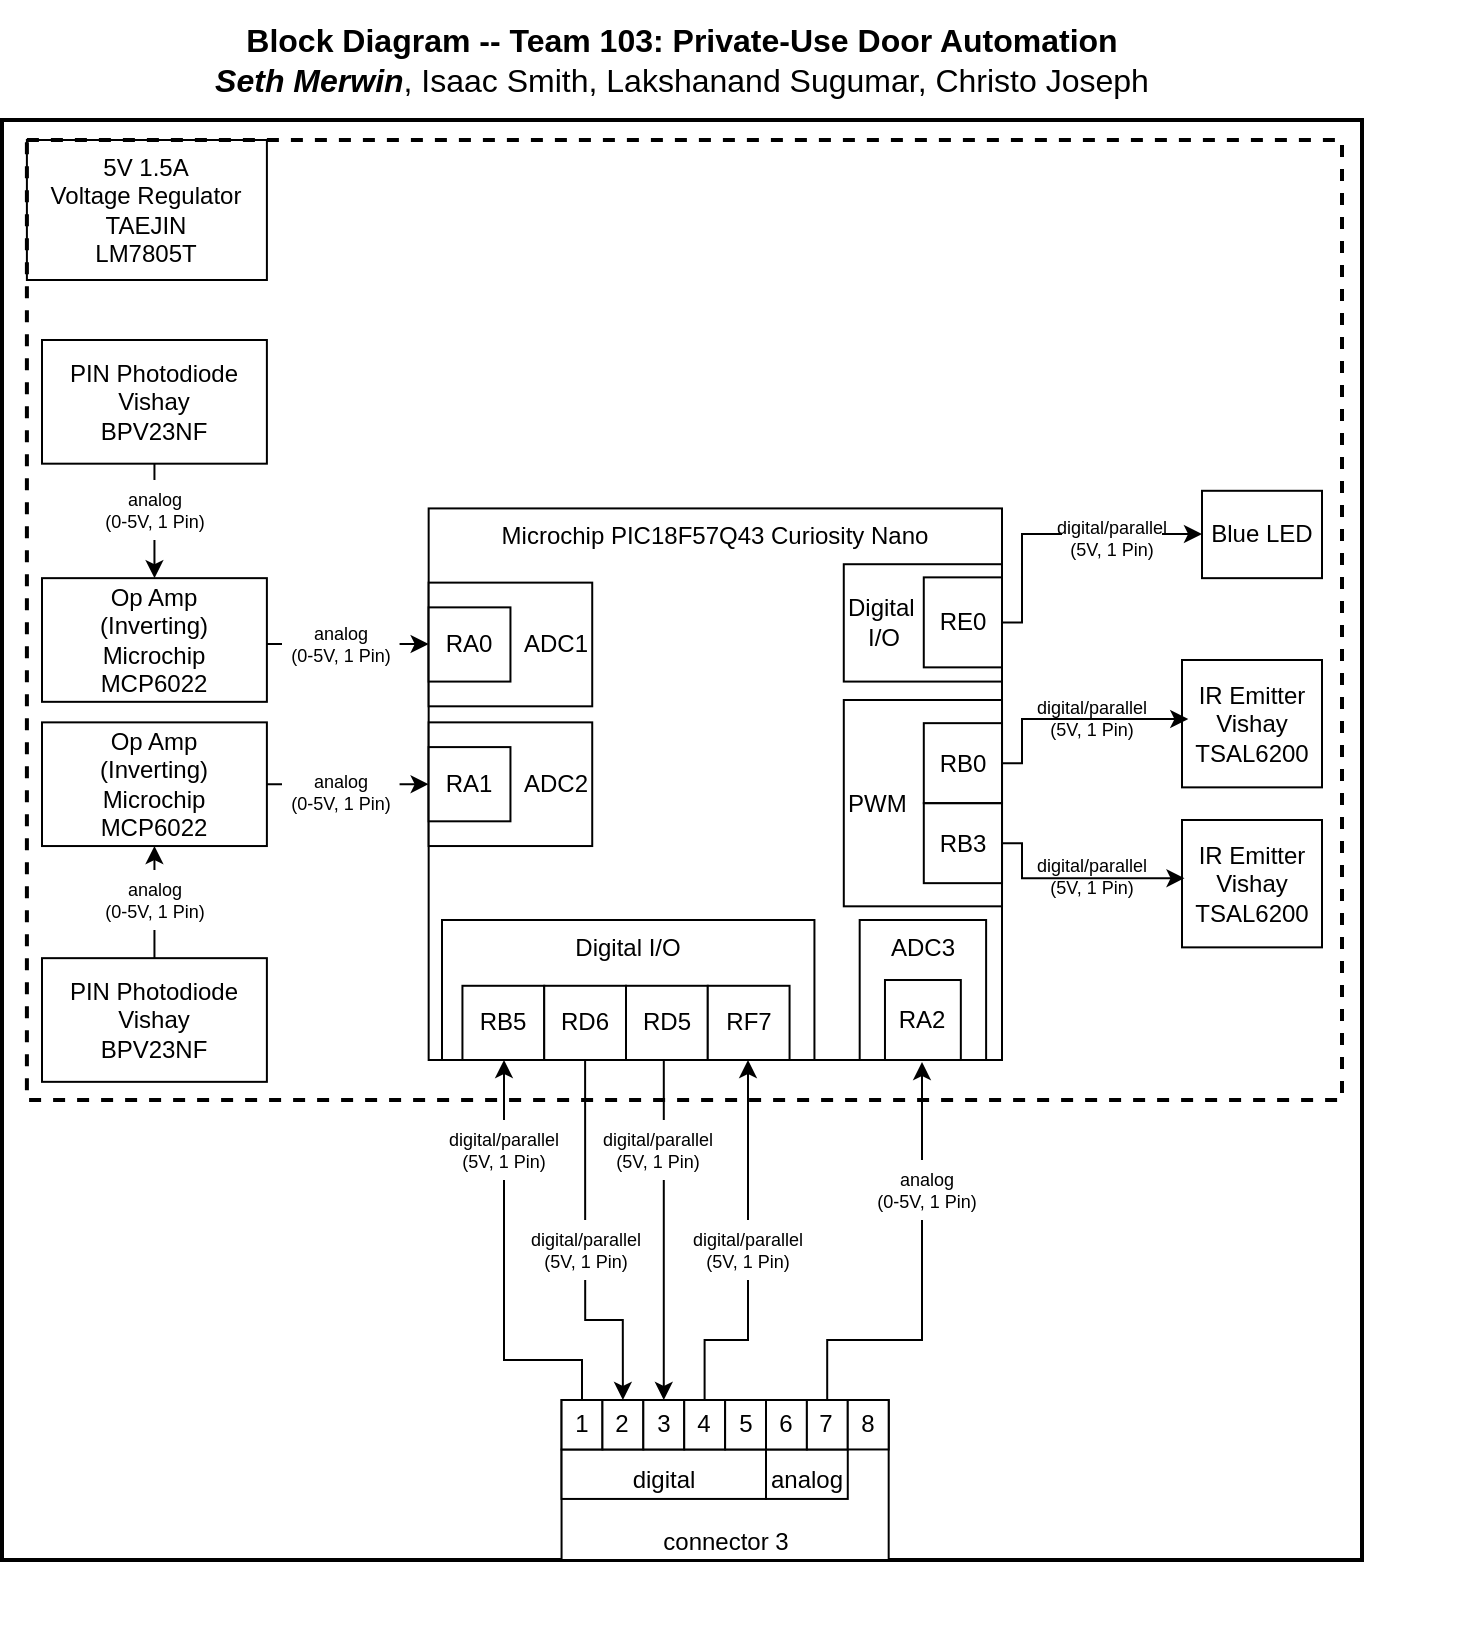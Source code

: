 <mxfile version="28.2.8">
  <diagram name="Page-1" id="hgV2WE_vq-kMDefhnzd4">
    <mxGraphModel grid="1" page="1" gridSize="10" guides="1" tooltips="1" connect="1" arrows="1" fold="1" pageScale="1" pageWidth="850" pageHeight="1100" math="0" shadow="0">
      <root>
        <mxCell id="0" />
        <mxCell id="1" parent="0" />
        <mxCell id="6swBmumY7SecbSZGO2hE-2" value="" style="rounded=0;whiteSpace=wrap;html=1;fillColor=none;verticalAlign=top;strokeWidth=2;" vertex="1" parent="1">
          <mxGeometry x="510" y="160" width="680" height="720" as="geometry" />
        </mxCell>
        <mxCell id="xc2jS8zjyYvJkJ2TT7Xu-1" value="" style="rounded=0;whiteSpace=wrap;html=1;fillColor=none;dashed=1;strokeWidth=2;" vertex="1" parent="1">
          <mxGeometry x="522.45" y="170" width="657.55" height="480" as="geometry" />
        </mxCell>
        <mxCell id="6swBmumY7SecbSZGO2hE-1" value="" style="group;align=center;strokeColor=none;" connectable="0" vertex="1" parent="1">
          <mxGeometry x="570" y="280" width="670" height="640" as="geometry" />
        </mxCell>
        <mxCell id="6swBmumY7SecbSZGO2hE-3" value="Microchip PIC18F57Q43 Curiosity Nano" style="rounded=0;whiteSpace=wrap;html=1;verticalAlign=top;fillColor=none;movable=1;resizable=1;rotatable=1;deletable=1;editable=1;locked=0;connectable=1;" vertex="1" parent="6swBmumY7SecbSZGO2hE-1">
          <mxGeometry x="153.33" y="74.21" width="286.67" height="275.79" as="geometry" />
        </mxCell>
        <mxCell id="6swBmumY7SecbSZGO2hE-4" value="Digital I/O" style="rounded=0;whiteSpace=wrap;html=1;fillColor=none;verticalAlign=top;" vertex="1" parent="6swBmumY7SecbSZGO2hE-1">
          <mxGeometry x="160" y="280" width="186.22" height="70" as="geometry" />
        </mxCell>
        <mxCell id="6swBmumY7SecbSZGO2hE-6" value="ADC1" style="rounded=0;whiteSpace=wrap;html=1;align=right;" vertex="1" parent="6swBmumY7SecbSZGO2hE-1">
          <mxGeometry x="153.333" y="111.316" width="81.778" height="61.842" as="geometry" />
        </mxCell>
        <mxCell id="6swBmumY7SecbSZGO2hE-7" value="RB5" style="rounded=0;whiteSpace=wrap;html=1;" vertex="1" parent="6swBmumY7SecbSZGO2hE-1">
          <mxGeometry x="170.22" y="312.897" width="40.889" height="37.105" as="geometry" />
        </mxCell>
        <mxCell id="6swBmumY7SecbSZGO2hE-8" value="" style="edgeStyle=orthogonalEdgeStyle;rounded=0;orthogonalLoop=1;jettySize=auto;html=1;entryX=0.5;entryY=0;entryDx=0;entryDy=0;exitX=0.5;exitY=1;exitDx=0;exitDy=0;" edge="1" parent="6swBmumY7SecbSZGO2hE-1" source="6swBmumY7SecbSZGO2hE-9" target="6swBmumY7SecbSZGO2hE-22">
          <mxGeometry relative="1" as="geometry">
            <Array as="points">
              <mxPoint x="232" y="480" />
              <mxPoint x="250" y="480" />
            </Array>
          </mxGeometry>
        </mxCell>
        <mxCell id="6swBmumY7SecbSZGO2hE-9" value="&lt;div&gt;RD6&lt;/div&gt;" style="rounded=0;whiteSpace=wrap;html=1;" vertex="1" parent="6swBmumY7SecbSZGO2hE-1">
          <mxGeometry x="211.109" y="312.897" width="40.889" height="37.105" as="geometry" />
        </mxCell>
        <mxCell id="6swBmumY7SecbSZGO2hE-10" value="" style="edgeStyle=orthogonalEdgeStyle;rounded=0;orthogonalLoop=1;jettySize=auto;html=1;entryX=0.5;entryY=0;entryDx=0;entryDy=0;exitX=0.5;exitY=1;exitDx=0;exitDy=0;" edge="1" parent="6swBmumY7SecbSZGO2hE-1" source="6swBmumY7SecbSZGO2hE-11" target="6swBmumY7SecbSZGO2hE-23">
          <mxGeometry relative="1" as="geometry">
            <Array as="points">
              <mxPoint x="271" y="350" />
            </Array>
          </mxGeometry>
        </mxCell>
        <mxCell id="6swBmumY7SecbSZGO2hE-11" value="RD5" style="rounded=0;whiteSpace=wrap;html=1;" vertex="1" parent="6swBmumY7SecbSZGO2hE-1">
          <mxGeometry x="251.998" y="312.897" width="40.889" height="37.105" as="geometry" />
        </mxCell>
        <mxCell id="6swBmumY7SecbSZGO2hE-12" value="RA0" style="rounded=0;whiteSpace=wrap;html=1;" vertex="1" parent="6swBmumY7SecbSZGO2hE-1">
          <mxGeometry x="153.333" y="123.684" width="40.889" height="37.105" as="geometry" />
        </mxCell>
        <mxCell id="6swBmumY7SecbSZGO2hE-13" value="&lt;div style=&quot;&quot;&gt;ADC3&lt;/div&gt;" style="rounded=0;whiteSpace=wrap;html=1;align=center;direction=north;verticalAlign=top;" vertex="1" parent="6swBmumY7SecbSZGO2hE-1">
          <mxGeometry x="368.843" y="280" width="63.214" height="70" as="geometry" />
        </mxCell>
        <mxCell id="6swBmumY7SecbSZGO2hE-14" value="&lt;div&gt;RA2&lt;/div&gt;" style="rounded=0;whiteSpace=wrap;html=1;direction=north;" vertex="1" parent="6swBmumY7SecbSZGO2hE-1">
          <mxGeometry x="381.485" y="310.004" width="37.93" height="40" as="geometry" />
        </mxCell>
        <mxCell id="6swBmumY7SecbSZGO2hE-46" value="" style="edgeStyle=orthogonalEdgeStyle;rounded=0;orthogonalLoop=1;jettySize=auto;html=1;" edge="1" parent="6swBmumY7SecbSZGO2hE-1" source="6swBmumY7SecbSZGO2hE-16" target="6swBmumY7SecbSZGO2hE-12">
          <mxGeometry relative="1" as="geometry">
            <Array as="points">
              <mxPoint x="90" y="142" />
              <mxPoint x="90" y="142" />
            </Array>
          </mxGeometry>
        </mxCell>
        <mxCell id="6swBmumY7SecbSZGO2hE-16" value="&lt;div&gt;Op Amp&lt;/div&gt;&lt;div&gt;&lt;span style=&quot;background-color: transparent; color: light-dark(rgb(0, 0, 0), rgb(255, 255, 255));&quot;&gt;(Inverting)&lt;/span&gt;&lt;/div&gt;&lt;div&gt;&lt;span style=&quot;background-color: transparent; color: light-dark(rgb(0, 0, 0), rgb(255, 255, 255));&quot;&gt;Microchip&lt;/span&gt;&lt;/div&gt;&lt;div&gt;MCP6022&lt;/div&gt;" style="rounded=0;whiteSpace=wrap;html=1;" vertex="1" parent="6swBmumY7SecbSZGO2hE-1">
          <mxGeometry x="-39.998" y="109.076" width="112.444" height="61.842" as="geometry" />
        </mxCell>
        <mxCell id="6swBmumY7SecbSZGO2hE-17" value="" style="group" connectable="0" vertex="1" parent="6swBmumY7SecbSZGO2hE-1">
          <mxGeometry x="219.778" y="519.999" width="163.56" height="80" as="geometry" />
        </mxCell>
        <mxCell id="6swBmumY7SecbSZGO2hE-18" value="connector 3" style="rounded=0;whiteSpace=wrap;html=1;verticalAlign=bottom;" vertex="1" parent="6swBmumY7SecbSZGO2hE-17">
          <mxGeometry width="163.56" height="80" as="geometry" />
        </mxCell>
        <mxCell id="6swBmumY7SecbSZGO2hE-19" value="digital" style="rounded=0;whiteSpace=wrap;html=1;verticalAlign=bottom;" vertex="1" parent="6swBmumY7SecbSZGO2hE-17">
          <mxGeometry y="24.737" width="102.222" height="24.737" as="geometry" />
        </mxCell>
        <mxCell id="6swBmumY7SecbSZGO2hE-20" value="analog" style="rounded=0;whiteSpace=wrap;html=1;verticalAlign=bottom;" vertex="1" parent="6swBmumY7SecbSZGO2hE-17">
          <mxGeometry x="102.222" y="24.737" width="40.889" height="24.737" as="geometry" />
        </mxCell>
        <mxCell id="6swBmumY7SecbSZGO2hE-21" value="1" style="rounded=0;whiteSpace=wrap;html=1;" vertex="1" parent="6swBmumY7SecbSZGO2hE-17">
          <mxGeometry width="20.444" height="24.737" as="geometry" />
        </mxCell>
        <mxCell id="6swBmumY7SecbSZGO2hE-22" value="2" style="rounded=0;whiteSpace=wrap;html=1;" vertex="1" parent="6swBmumY7SecbSZGO2hE-17">
          <mxGeometry x="20.444" width="20.444" height="24.737" as="geometry" />
        </mxCell>
        <mxCell id="6swBmumY7SecbSZGO2hE-23" value="3" style="rounded=0;whiteSpace=wrap;html=1;" vertex="1" parent="6swBmumY7SecbSZGO2hE-17">
          <mxGeometry x="40.889" width="20.444" height="24.737" as="geometry" />
        </mxCell>
        <mxCell id="6swBmumY7SecbSZGO2hE-24" value="4" style="rounded=0;whiteSpace=wrap;html=1;" vertex="1" parent="6swBmumY7SecbSZGO2hE-17">
          <mxGeometry x="61.333" width="20.444" height="24.737" as="geometry" />
        </mxCell>
        <mxCell id="6swBmumY7SecbSZGO2hE-25" value="5" style="rounded=0;whiteSpace=wrap;html=1;" vertex="1" parent="6swBmumY7SecbSZGO2hE-17">
          <mxGeometry x="81.778" width="20.444" height="24.737" as="geometry" />
        </mxCell>
        <mxCell id="6swBmumY7SecbSZGO2hE-26" value="6" style="rounded=0;whiteSpace=wrap;html=1;" vertex="1" parent="6swBmumY7SecbSZGO2hE-17">
          <mxGeometry x="102.222" width="20.444" height="24.737" as="geometry" />
        </mxCell>
        <mxCell id="6swBmumY7SecbSZGO2hE-27" value="7" style="rounded=0;whiteSpace=wrap;html=1;" vertex="1" parent="6swBmumY7SecbSZGO2hE-17">
          <mxGeometry x="122.667" width="20.444" height="24.737" as="geometry" />
        </mxCell>
        <mxCell id="6swBmumY7SecbSZGO2hE-28" value="8" style="rounded=0;whiteSpace=wrap;html=1;" vertex="1" parent="6swBmumY7SecbSZGO2hE-17">
          <mxGeometry x="143.111" width="20.444" height="24.737" as="geometry" />
        </mxCell>
        <mxCell id="6swBmumY7SecbSZGO2hE-30" value="ADC2" style="rounded=0;whiteSpace=wrap;html=1;align=right;" vertex="1" parent="6swBmumY7SecbSZGO2hE-1">
          <mxGeometry x="153.333" y="181.18" width="81.778" height="61.842" as="geometry" />
        </mxCell>
        <mxCell id="6swBmumY7SecbSZGO2hE-31" value="RA1" style="rounded=0;whiteSpace=wrap;html=1;" vertex="1" parent="6swBmumY7SecbSZGO2hE-1">
          <mxGeometry x="153.333" y="193.55" width="40.889" height="37.105" as="geometry" />
        </mxCell>
        <mxCell id="6swBmumY7SecbSZGO2hE-32" style="edgeStyle=orthogonalEdgeStyle;rounded=0;orthogonalLoop=1;jettySize=auto;html=1;exitX=1;exitY=0.5;exitDx=0;exitDy=0;entryX=0;entryY=0.5;entryDx=0;entryDy=0;" edge="1" parent="6swBmumY7SecbSZGO2hE-1" source="6swBmumY7SecbSZGO2hE-33" target="6swBmumY7SecbSZGO2hE-3">
          <mxGeometry relative="1" as="geometry" />
        </mxCell>
        <mxCell id="6swBmumY7SecbSZGO2hE-33" value="&lt;div&gt;Op Amp&lt;/div&gt;&lt;div&gt;(Inverting)&lt;/div&gt;&lt;div&gt;&lt;div&gt;&lt;span style=&quot;background-color: light-dark(#ffffff, var(--ge-dark-color, #121212));&quot;&gt;Microchip&lt;/span&gt;&lt;/div&gt;&lt;/div&gt;&lt;div&gt;&lt;span style=&quot;background-color: light-dark(#ffffff, var(--ge-dark-color, #121212));&quot;&gt;MCP6022&lt;/span&gt;&lt;/div&gt;" style="rounded=0;whiteSpace=wrap;html=1;" vertex="1" parent="6swBmumY7SecbSZGO2hE-1">
          <mxGeometry x="-39.998" y="181.18" width="112.444" height="61.842" as="geometry" />
        </mxCell>
        <mxCell id="6swBmumY7SecbSZGO2hE-34" value="" style="edgeStyle=orthogonalEdgeStyle;rounded=0;orthogonalLoop=1;jettySize=auto;html=1;" edge="1" parent="6swBmumY7SecbSZGO2hE-1" source="6swBmumY7SecbSZGO2hE-35" target="6swBmumY7SecbSZGO2hE-33">
          <mxGeometry relative="1" as="geometry" />
        </mxCell>
        <mxCell id="6swBmumY7SecbSZGO2hE-35" value="&lt;div&gt;PIN Photodiode&lt;/div&gt;&lt;div&gt;Vishay&lt;/div&gt;&lt;div&gt;BPV23NF&lt;/div&gt;" style="rounded=0;whiteSpace=wrap;html=1;" vertex="1" parent="6swBmumY7SecbSZGO2hE-1">
          <mxGeometry x="-39.998" y="299.08" width="112.444" height="61.842" as="geometry" />
        </mxCell>
        <mxCell id="6swBmumY7SecbSZGO2hE-36" value="" style="edgeStyle=orthogonalEdgeStyle;rounded=0;orthogonalLoop=1;jettySize=auto;html=1;" edge="1" parent="6swBmumY7SecbSZGO2hE-1" source="6swBmumY7SecbSZGO2hE-21" target="6swBmumY7SecbSZGO2hE-7">
          <mxGeometry relative="1" as="geometry">
            <Array as="points">
              <mxPoint x="230" y="500" />
              <mxPoint x="191" y="500" />
            </Array>
          </mxGeometry>
        </mxCell>
        <mxCell id="6swBmumY7SecbSZGO2hE-37" value="" style="edgeStyle=orthogonalEdgeStyle;rounded=0;orthogonalLoop=1;jettySize=auto;html=1;" edge="1" parent="6swBmumY7SecbSZGO2hE-1" source="6swBmumY7SecbSZGO2hE-27">
          <mxGeometry relative="1" as="geometry">
            <mxPoint x="400" y="351" as="targetPoint" />
            <Array as="points">
              <mxPoint x="353" y="490" />
              <mxPoint x="400" y="490" />
            </Array>
          </mxGeometry>
        </mxCell>
        <mxCell id="6swBmumY7SecbSZGO2hE-38" value="&lt;div style=&quot;&quot;&gt;&lt;span style=&quot;background-color: transparent; color: light-dark(rgb(0, 0, 0), rgb(255, 255, 255));&quot;&gt;Digital&lt;/span&gt;&lt;/div&gt;&lt;div style=&quot;&quot;&gt;&amp;nbsp; &amp;nbsp;I/O&lt;/div&gt;" style="text;html=1;align=left;verticalAlign=middle;whiteSpace=wrap;rounded=0;strokeColor=default;" vertex="1" parent="6swBmumY7SecbSZGO2hE-1">
          <mxGeometry x="360.89" y="102.11" width="79.11" height="58.68" as="geometry" />
        </mxCell>
        <mxCell id="6swBmumY7SecbSZGO2hE-39" value="" style="edgeStyle=orthogonalEdgeStyle;rounded=0;orthogonalLoop=1;jettySize=auto;html=1;" edge="1" parent="6swBmumY7SecbSZGO2hE-1" source="6swBmumY7SecbSZGO2hE-40" target="6swBmumY7SecbSZGO2hE-41">
          <mxGeometry relative="1" as="geometry">
            <Array as="points">
              <mxPoint x="450" y="131" />
              <mxPoint x="450" y="87" />
            </Array>
          </mxGeometry>
        </mxCell>
        <mxCell id="6swBmumY7SecbSZGO2hE-40" value="RE0" style="text;html=1;align=center;verticalAlign=middle;whiteSpace=wrap;rounded=0;strokeColor=default;" vertex="1" parent="6swBmumY7SecbSZGO2hE-1">
          <mxGeometry x="400.89" y="108.68" width="39.11" height="45" as="geometry" />
        </mxCell>
        <mxCell id="6swBmumY7SecbSZGO2hE-41" value="Blue LED" style="text;html=1;align=center;verticalAlign=middle;whiteSpace=wrap;rounded=0;strokeColor=default;" vertex="1" parent="6swBmumY7SecbSZGO2hE-1">
          <mxGeometry x="540" y="65.4" width="60" height="43.68" as="geometry" />
        </mxCell>
        <mxCell id="6swBmumY7SecbSZGO2hE-42" value="RF7" style="rounded=0;whiteSpace=wrap;html=1;" vertex="1" parent="6swBmumY7SecbSZGO2hE-1">
          <mxGeometry x="292.888" y="312.897" width="40.889" height="37.105" as="geometry" />
        </mxCell>
        <mxCell id="6swBmumY7SecbSZGO2hE-43" value="" style="edgeStyle=orthogonalEdgeStyle;rounded=0;orthogonalLoop=1;jettySize=auto;html=1;" edge="1" parent="6swBmumY7SecbSZGO2hE-1" source="6swBmumY7SecbSZGO2hE-24" target="6swBmumY7SecbSZGO2hE-42">
          <mxGeometry relative="1" as="geometry">
            <Array as="points">
              <mxPoint x="291" y="490" />
              <mxPoint x="313" y="490" />
            </Array>
          </mxGeometry>
        </mxCell>
        <mxCell id="6swBmumY7SecbSZGO2hE-15" value="&lt;div&gt;&lt;span style=&quot;background-color: light-dark(#ffffff, var(--ge-dark-color, #121212)); color: light-dark(rgb(0, 0, 0), rgb(255, 255, 255));&quot;&gt;PIN Photodiode&lt;/span&gt;&lt;/div&gt;&lt;div&gt;&lt;span style=&quot;background-color: light-dark(#ffffff, var(--ge-dark-color, #121212)); color: light-dark(rgb(0, 0, 0), rgb(255, 255, 255));&quot;&gt;Vishay&lt;/span&gt;&lt;/div&gt;&lt;div&gt;&lt;div&gt;BPV23NF&lt;/div&gt;&lt;/div&gt;" style="rounded=0;whiteSpace=wrap;html=1;" vertex="1" parent="6swBmumY7SecbSZGO2hE-1">
          <mxGeometry x="-39.998" y="-10.002" width="112.444" height="61.842" as="geometry" />
        </mxCell>
        <mxCell id="6swBmumY7SecbSZGO2hE-29" value="" style="endArrow=classic;html=1;rounded=0;exitX=0.5;exitY=1;exitDx=0;exitDy=0;" edge="1" parent="6swBmumY7SecbSZGO2hE-1" source="6swBmumY7SecbSZGO2hE-15" target="6swBmumY7SecbSZGO2hE-16">
          <mxGeometry width="50" height="50" relative="1" as="geometry">
            <mxPoint x="122.667" y="482.368" as="sourcePoint" />
            <mxPoint x="173.778" y="420.526" as="targetPoint" />
          </mxGeometry>
        </mxCell>
        <mxCell id="6swBmumY7SecbSZGO2hE-47" value="digital/parallel&lt;div&gt;(5V, 1 Pin)&lt;/div&gt;" style="text;html=1;align=center;verticalAlign=middle;whiteSpace=wrap;rounded=0;fontSize=9;fillColor=default;" vertex="1" parent="6swBmumY7SecbSZGO2hE-1">
          <mxGeometry x="470" y="74.21" width="50" height="30" as="geometry" />
        </mxCell>
        <mxCell id="6swBmumY7SecbSZGO2hE-52" value="analog&lt;div&gt;(0-5V, 1 Pin)&lt;/div&gt;" style="text;html=1;align=center;verticalAlign=middle;whiteSpace=wrap;rounded=0;fontSize=9;fillColor=default;" vertex="1" parent="6swBmumY7SecbSZGO2hE-1">
          <mxGeometry x="-13.17" y="255" width="58.78" height="30" as="geometry" />
        </mxCell>
        <mxCell id="6swBmumY7SecbSZGO2hE-53" value="analog&lt;div&gt;(0-5V, 1 Pin)&lt;/div&gt;" style="text;html=1;align=center;verticalAlign=middle;whiteSpace=wrap;rounded=0;fontSize=9;fillColor=default;" vertex="1" parent="6swBmumY7SecbSZGO2hE-1">
          <mxGeometry x="-13.17" y="60" width="58.78" height="30" as="geometry" />
        </mxCell>
        <mxCell id="6swBmumY7SecbSZGO2hE-54" value="analog&lt;div&gt;(0-5V, 1 Pin)&lt;/div&gt;" style="text;html=1;align=center;verticalAlign=middle;whiteSpace=wrap;rounded=0;fontSize=9;fillColor=default;" vertex="1" parent="6swBmumY7SecbSZGO2hE-1">
          <mxGeometry x="80" y="127.24" width="58.78" height="30" as="geometry" />
        </mxCell>
        <mxCell id="6swBmumY7SecbSZGO2hE-55" value="analog&lt;div&gt;(0-5V, 1 Pin)&lt;/div&gt;" style="text;html=1;align=center;verticalAlign=middle;whiteSpace=wrap;rounded=0;fontSize=9;fillColor=default;" vertex="1" parent="6swBmumY7SecbSZGO2hE-1">
          <mxGeometry x="80" y="200.66" width="58.78" height="30" as="geometry" />
        </mxCell>
        <mxCell id="6swBmumY7SecbSZGO2hE-56" value="digital/parallel&lt;div&gt;(5V, 1 Pin)&lt;/div&gt;" style="text;html=1;align=center;verticalAlign=middle;whiteSpace=wrap;rounded=0;fontSize=9;fillColor=default;" vertex="1" parent="6swBmumY7SecbSZGO2hE-1">
          <mxGeometry x="165.66" y="380" width="50" height="30" as="geometry" />
        </mxCell>
        <mxCell id="6swBmumY7SecbSZGO2hE-57" value="digital/parallel&lt;div&gt;(5V, 1 Pin)&lt;/div&gt;" style="text;html=1;align=center;verticalAlign=middle;whiteSpace=wrap;rounded=0;fontSize=9;fillColor=default;" vertex="1" parent="6swBmumY7SecbSZGO2hE-1">
          <mxGeometry x="206.55" y="430" width="50" height="30" as="geometry" />
        </mxCell>
        <mxCell id="6swBmumY7SecbSZGO2hE-58" value="digital/parallel&lt;div&gt;(5V, 1 Pin)&lt;/div&gt;" style="text;html=1;align=center;verticalAlign=middle;whiteSpace=wrap;rounded=0;fontSize=9;fillColor=default;" vertex="1" parent="6swBmumY7SecbSZGO2hE-1">
          <mxGeometry x="242.89" y="380" width="50" height="30" as="geometry" />
        </mxCell>
        <mxCell id="6swBmumY7SecbSZGO2hE-59" value="digital/parallel&lt;div&gt;(5V, 1 Pin)&lt;/div&gt;" style="text;html=1;align=center;verticalAlign=middle;whiteSpace=wrap;rounded=0;fontSize=9;fillColor=default;" vertex="1" parent="6swBmumY7SecbSZGO2hE-1">
          <mxGeometry x="288.33" y="430" width="50" height="30" as="geometry" />
        </mxCell>
        <mxCell id="6swBmumY7SecbSZGO2hE-60" value="analog&lt;div&gt;(0-5V, 1 Pin)&lt;/div&gt;" style="text;html=1;align=center;verticalAlign=middle;whiteSpace=wrap;rounded=0;fontSize=9;fillColor=default;" vertex="1" parent="6swBmumY7SecbSZGO2hE-1">
          <mxGeometry x="373.28" y="400" width="58.78" height="30" as="geometry" />
        </mxCell>
        <mxCell id="PTyXejWfiaGW0Db937WY-3" value="&lt;div style=&quot;&quot;&gt;PWM&lt;/div&gt;" style="text;html=1;align=left;verticalAlign=middle;whiteSpace=wrap;rounded=0;strokeColor=default;" vertex="1" parent="6swBmumY7SecbSZGO2hE-1">
          <mxGeometry x="360.9" y="170" width="79.11" height="103.16" as="geometry" />
        </mxCell>
        <mxCell id="PTyXejWfiaGW0Db937WY-1" value="RB0" style="text;html=1;align=center;verticalAlign=middle;whiteSpace=wrap;rounded=0;strokeColor=default;" vertex="1" parent="6swBmumY7SecbSZGO2hE-1">
          <mxGeometry x="400.9" y="181.58" width="39.11" height="40" as="geometry" />
        </mxCell>
        <mxCell id="PTyXejWfiaGW0Db937WY-2" value="RB3" style="text;html=1;align=center;verticalAlign=middle;whiteSpace=wrap;rounded=0;strokeColor=default;" vertex="1" parent="6swBmumY7SecbSZGO2hE-1">
          <mxGeometry x="400.9" y="221.58" width="39.11" height="40" as="geometry" />
        </mxCell>
        <mxCell id="PTyXejWfiaGW0Db937WY-12" value="digital/parallel&lt;div&gt;(5V, 1 Pin)&lt;/div&gt;" style="text;html=1;align=center;verticalAlign=middle;whiteSpace=wrap;rounded=0;fontSize=9;fillColor=default;" vertex="1" parent="6swBmumY7SecbSZGO2hE-1">
          <mxGeometry x="460" y="243.16" width="50" height="30" as="geometry" />
        </mxCell>
        <mxCell id="PTyXejWfiaGW0Db937WY-16" value="digital/parallel&lt;div&gt;(5V, 1 Pin)&lt;/div&gt;" style="text;html=1;align=center;verticalAlign=middle;whiteSpace=wrap;rounded=0;fontSize=9;fillColor=default;fillStyle=auto;" vertex="1" parent="6swBmumY7SecbSZGO2hE-1">
          <mxGeometry x="460" y="163.55" width="50" height="30" as="geometry" />
        </mxCell>
        <mxCell id="6swBmumY7SecbSZGO2hE-44" value="&lt;div style=&quot;font-size: 16px&quot;&gt;&lt;b style=&quot;font-size: 16px&quot;&gt;Block Diagram -- Team 103: Private-Use Door Automation&lt;/b&gt;&lt;/div&gt;&lt;div style=&quot;font-size: 16px&quot;&gt;&lt;i&gt;&lt;b&gt;Seth Merwin&lt;/b&gt;&lt;/i&gt;, Isaac Smith,&amp;nbsp;&lt;span style=&quot;background-color: transparent; color: light-dark(rgb(0, 0, 0), rgb(255, 255, 255));&quot;&gt;Lakshanand Sugumar, Christo Joseph&lt;/span&gt;&lt;/div&gt;" style="text;html=1;strokeColor=none;fillColor=none;align=center;verticalAlign=middle;whiteSpace=wrap;rounded=0;fontSize=16;" vertex="1" parent="1">
          <mxGeometry x="520" y="100" width="660" height="60" as="geometry" />
        </mxCell>
        <mxCell id="6swBmumY7SecbSZGO2hE-45" value="5V 1.5A Voltage&amp;nbsp;&lt;span style=&quot;background-color: transparent; color: light-dark(rgb(0, 0, 0), rgb(255, 255, 255));&quot;&gt;Regulator&lt;/span&gt;&lt;div&gt;TAEJIN&lt;br&gt;&lt;div&gt;&lt;span style=&quot;background-color: transparent; color: light-dark(rgb(0, 0, 0), rgb(255, 255, 255));&quot;&gt;LM7805T&lt;/span&gt;&lt;/div&gt;&lt;/div&gt;" style="text;html=1;align=center;verticalAlign=middle;whiteSpace=wrap;rounded=0;strokeColor=default;" vertex="1" parent="1">
          <mxGeometry x="522.45" y="170" width="120" height="70" as="geometry" />
        </mxCell>
        <mxCell id="PTyXejWfiaGW0Db937WY-4" value="IR Emitter&lt;div&gt;Vishay&lt;/div&gt;&lt;div&gt;TSAL6200&lt;/div&gt;" style="text;html=1;align=center;verticalAlign=middle;whiteSpace=wrap;rounded=0;strokeColor=default;" vertex="1" parent="1">
          <mxGeometry x="1100" y="430" width="70" height="63.68" as="geometry" />
        </mxCell>
        <mxCell id="PTyXejWfiaGW0Db937WY-6" value="IR Emitter&lt;div&gt;Vishay&lt;/div&gt;&lt;div&gt;TSAL6200&lt;/div&gt;" style="text;html=1;align=center;verticalAlign=middle;whiteSpace=wrap;rounded=0;strokeColor=default;" vertex="1" parent="1">
          <mxGeometry x="1100" y="510" width="70" height="63.68" as="geometry" />
        </mxCell>
        <mxCell id="PTyXejWfiaGW0Db937WY-18" style="edgeStyle=orthogonalEdgeStyle;rounded=0;orthogonalLoop=1;jettySize=auto;html=1;entryX=0.045;entryY=0.464;entryDx=0;entryDy=0;entryPerimeter=0;" edge="1" parent="1" source="PTyXejWfiaGW0Db937WY-1" target="PTyXejWfiaGW0Db937WY-4">
          <mxGeometry relative="1" as="geometry">
            <Array as="points">
              <mxPoint x="1020" y="482" />
              <mxPoint x="1020" y="460" />
            </Array>
          </mxGeometry>
        </mxCell>
        <mxCell id="PTyXejWfiaGW0Db937WY-19" style="edgeStyle=orthogonalEdgeStyle;rounded=0;orthogonalLoop=1;jettySize=auto;html=1;exitX=1;exitY=0.5;exitDx=0;exitDy=0;entryX=0.018;entryY=0.457;entryDx=0;entryDy=0;entryPerimeter=0;" edge="1" parent="1" source="PTyXejWfiaGW0Db937WY-2" target="PTyXejWfiaGW0Db937WY-6">
          <mxGeometry relative="1" as="geometry">
            <Array as="points">
              <mxPoint x="1020" y="522" />
              <mxPoint x="1020" y="539" />
            </Array>
          </mxGeometry>
        </mxCell>
      </root>
    </mxGraphModel>
  </diagram>
</mxfile>
